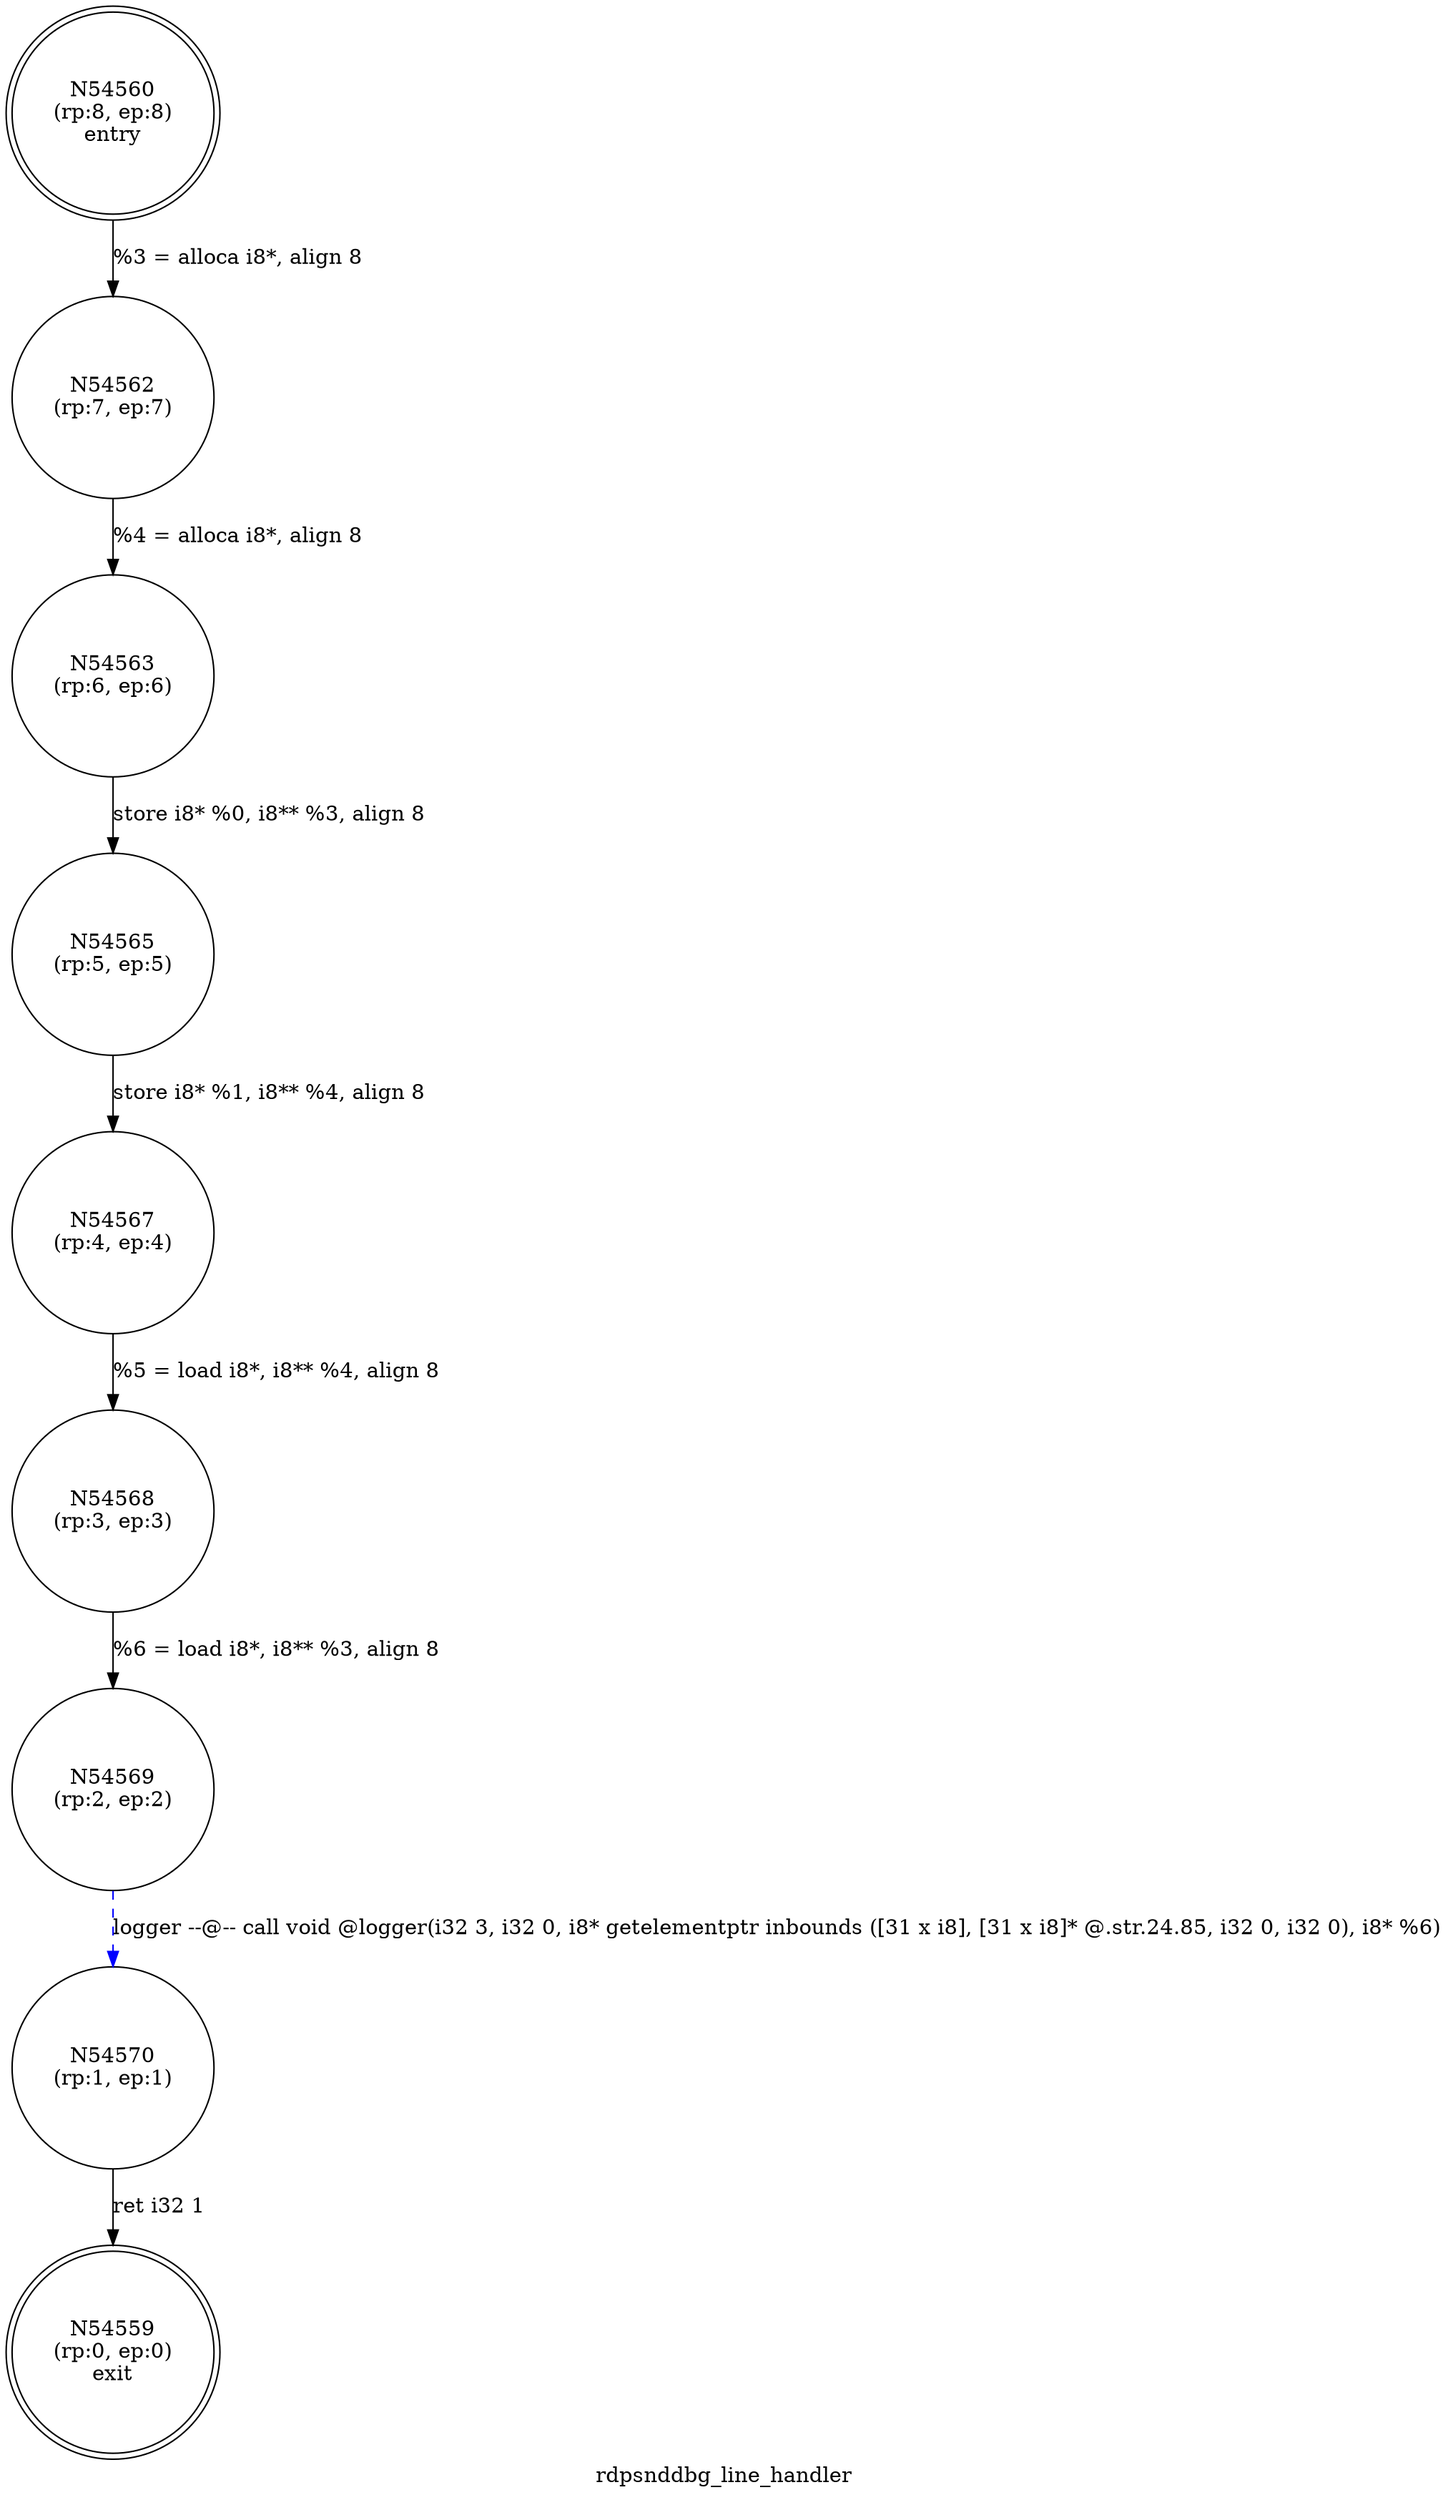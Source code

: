 digraph rdpsnddbg_line_handler {
label="rdpsnddbg_line_handler"
54559 [label="N54559\n(rp:0, ep:0)\nexit", shape="doublecircle"]
54560 [label="N54560\n(rp:8, ep:8)\nentry", shape="doublecircle"]
54560 -> 54562 [label="%3 = alloca i8*, align 8"]
54562 [label="N54562\n(rp:7, ep:7)", shape="circle"]
54562 -> 54563 [label="%4 = alloca i8*, align 8"]
54563 [label="N54563\n(rp:6, ep:6)", shape="circle"]
54563 -> 54565 [label="store i8* %0, i8** %3, align 8"]
54565 [label="N54565\n(rp:5, ep:5)", shape="circle"]
54565 -> 54567 [label="store i8* %1, i8** %4, align 8"]
54567 [label="N54567\n(rp:4, ep:4)", shape="circle"]
54567 -> 54568 [label="%5 = load i8*, i8** %4, align 8"]
54568 [label="N54568\n(rp:3, ep:3)", shape="circle"]
54568 -> 54569 [label="%6 = load i8*, i8** %3, align 8"]
54569 [label="N54569\n(rp:2, ep:2)", shape="circle"]
54569 -> 54570 [label="logger --@-- call void @logger(i32 3, i32 0, i8* getelementptr inbounds ([31 x i8], [31 x i8]* @.str.24.85, i32 0, i32 0), i8* %6)", style="dashed", color="blue"]
54570 [label="N54570\n(rp:1, ep:1)", shape="circle"]
54570 -> 54559 [label="ret i32 1"]
}
